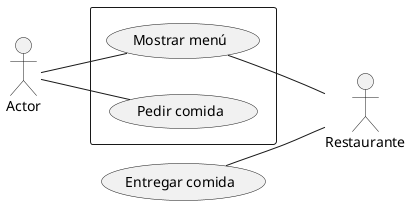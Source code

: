 @startuml
left to right direction
:Actor: as act
rectangle {
usecase (Mostrar menú) as UC1
usecase (Pedir comida) as UC2
}

usecase (Entregar comida) as UC3

:Restaurante: as rest

act -- UC1
act -- UC2
UC1 -- rest
UC3 --rest
@enduml


